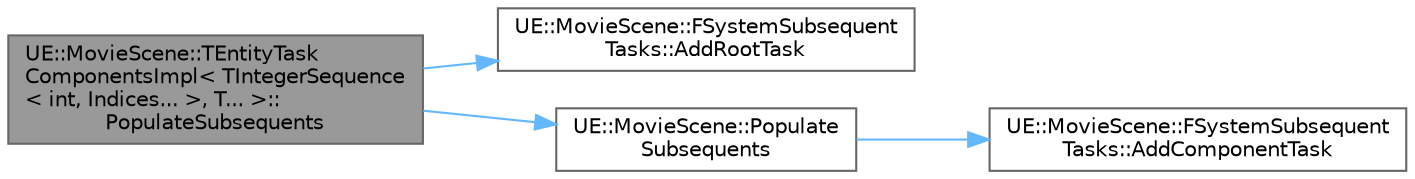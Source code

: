 digraph "UE::MovieScene::TEntityTaskComponentsImpl&lt; TIntegerSequence&lt; int, Indices... &gt;, T... &gt;::PopulateSubsequents"
{
 // INTERACTIVE_SVG=YES
 // LATEX_PDF_SIZE
  bgcolor="transparent";
  edge [fontname=Helvetica,fontsize=10,labelfontname=Helvetica,labelfontsize=10];
  node [fontname=Helvetica,fontsize=10,shape=box,height=0.2,width=0.4];
  rankdir="LR";
  Node1 [id="Node000001",label="UE::MovieScene::TEntityTask\lComponentsImpl\< TIntegerSequence\l\< int, Indices... \>, T... \>::\lPopulateSubsequents",height=0.2,width=0.4,color="gray40", fillcolor="grey60", style="filled", fontcolor="black",tooltip="Utility function called when the task is dispatched to populate the filter based on our component typ..."];
  Node1 -> Node2 [id="edge1_Node000001_Node000002",color="steelblue1",style="solid",tooltip=" "];
  Node2 [id="Node000002",label="UE::MovieScene::FSystemSubsequent\lTasks::AddRootTask",height=0.2,width=0.4,color="grey40", fillcolor="white", style="filled",URL="$d4/d20/structUE_1_1MovieScene_1_1FSystemSubsequentTasks.html#af1c765630cce33312e2be7eff1ede04e",tooltip=" "];
  Node1 -> Node3 [id="edge2_Node000001_Node000003",color="steelblue1",style="solid",tooltip=" "];
  Node3 [id="Node000003",label="UE::MovieScene::Populate\lSubsequents",height=0.2,width=0.4,color="grey40", fillcolor="white", style="filled",URL="$d1/dd1/namespaceUE_1_1MovieScene.html#af9a6f41c770391137f253113de6ab194",tooltip=" "];
  Node3 -> Node4 [id="edge3_Node000003_Node000004",color="steelblue1",style="solid",tooltip=" "];
  Node4 [id="Node000004",label="UE::MovieScene::FSystemSubsequent\lTasks::AddComponentTask",height=0.2,width=0.4,color="grey40", fillcolor="white", style="filled",URL="$d4/d20/structUE_1_1MovieScene_1_1FSystemSubsequentTasks.html#aefb0bb2cbcdde7d5c7b210120ad38d35",tooltip=" "];
}
